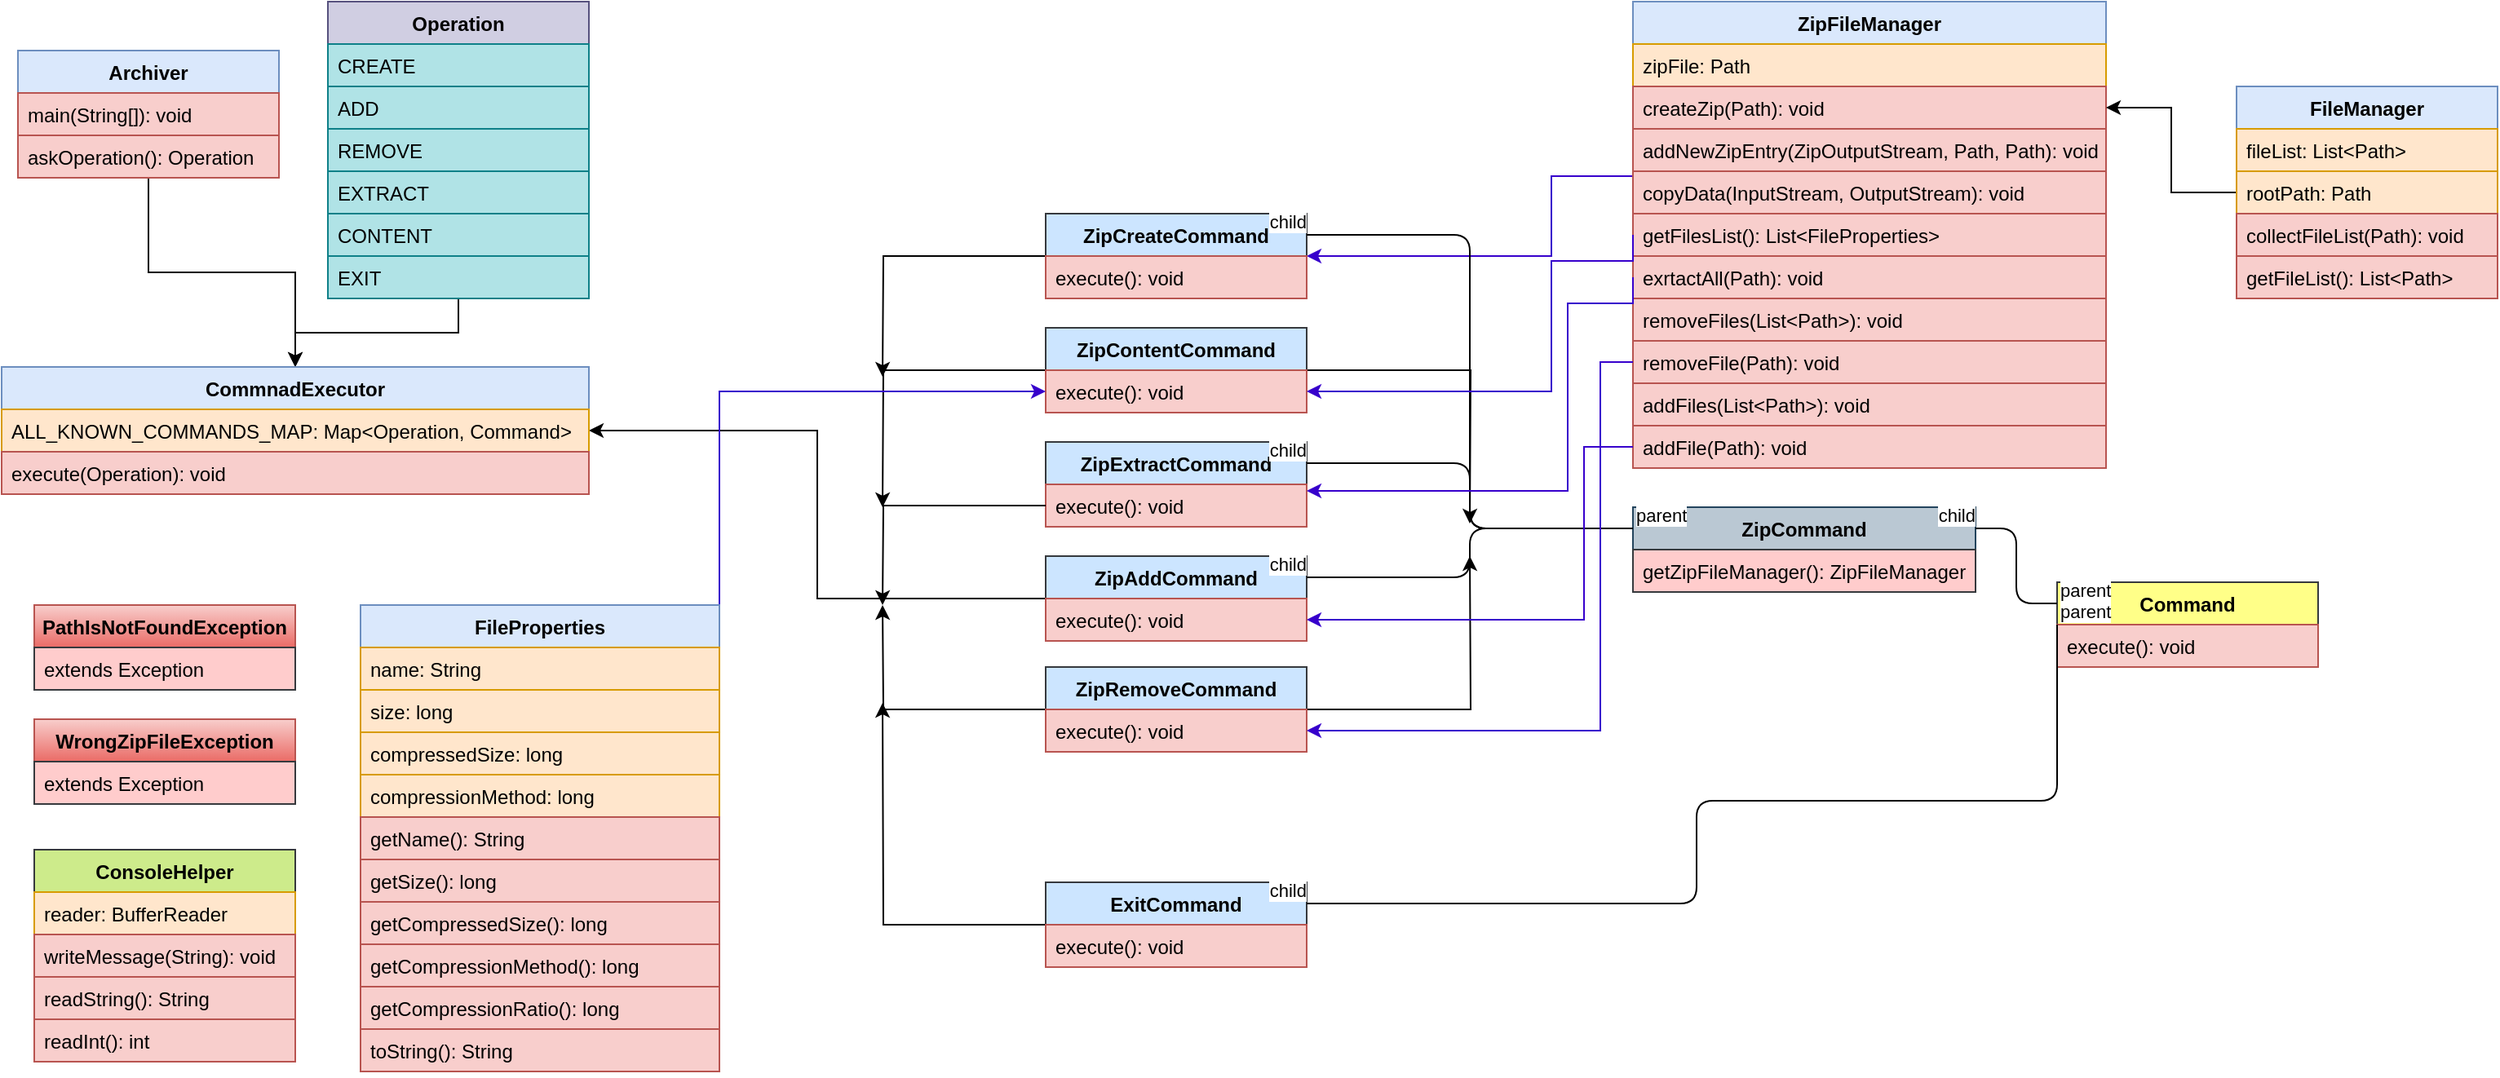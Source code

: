 <mxfile version="14.6.6" type="device"><diagram id="C5RBs43oDa-KdzZeNtuy" name="Page-1"><mxGraphModel dx="2031" dy="1134" grid="1" gridSize="10" guides="1" tooltips="1" connect="1" arrows="1" fold="1" page="1" pageScale="1" pageWidth="827" pageHeight="1169" math="0" shadow="0"><root><mxCell id="WIyWlLk6GJQsqaUBKTNV-0"/><mxCell id="WIyWlLk6GJQsqaUBKTNV-1" parent="WIyWlLk6GJQsqaUBKTNV-0"/><mxCell id="_ojYRnQlfm64fqUQEeXk-2" style="edgeStyle=orthogonalEdgeStyle;rounded=0;orthogonalLoop=1;jettySize=auto;html=1;entryX=1;entryY=0.5;entryDx=0;entryDy=0;fillColor=#6a00ff;strokeColor=#3700CC;" parent="WIyWlLk6GJQsqaUBKTNV-1" source="Ek7S75DHwZ9z0BwghLtJ-0" target="os81pqaMJeKJ5dOEZ9HP-31" edge="1"><mxGeometry relative="1" as="geometry"><Array as="points"><mxPoint x="1120" y="117"/><mxPoint x="1120" y="166"/></Array></mxGeometry></mxCell><mxCell id="Ek7S75DHwZ9z0BwghLtJ-0" value="ZipFileManager" style="swimlane;fontStyle=1;align=center;verticalAlign=top;childLayout=stackLayout;horizontal=1;startSize=26;horizontalStack=0;resizeParent=1;resizeParentMax=0;resizeLast=0;collapsible=1;marginBottom=0;fillColor=#dae8fc;strokeColor=#6c8ebf;" parent="WIyWlLk6GJQsqaUBKTNV-1" vertex="1"><mxGeometry x="1170" y="10" width="290" height="286" as="geometry"/></mxCell><mxCell id="Ek7S75DHwZ9z0BwghLtJ-1" value="zipFile: Path" style="text;strokeColor=#d79b00;fillColor=#ffe6cc;align=left;verticalAlign=top;spacingLeft=4;spacingRight=4;overflow=hidden;rotatable=0;points=[[0,0.5],[1,0.5]];portConstraint=eastwest;" parent="Ek7S75DHwZ9z0BwghLtJ-0" vertex="1"><mxGeometry y="26" width="290" height="26" as="geometry"/></mxCell><mxCell id="Ek7S75DHwZ9z0BwghLtJ-3" value="createZip(Path): void" style="text;strokeColor=#b85450;fillColor=#f8cecc;align=left;verticalAlign=top;spacingLeft=4;spacingRight=4;overflow=hidden;rotatable=0;points=[[0,0.5],[1,0.5]];portConstraint=eastwest;" parent="Ek7S75DHwZ9z0BwghLtJ-0" vertex="1"><mxGeometry y="52" width="290" height="26" as="geometry"/></mxCell><mxCell id="jECxkI3KdHLJLR0fX_Zi-8" value="addNewZipEntry(ZipOutputStream, Path, Path): void" style="text;strokeColor=#b85450;fillColor=#f8cecc;align=left;verticalAlign=top;spacingLeft=4;spacingRight=4;overflow=hidden;rotatable=0;points=[[0,0.5],[1,0.5]];portConstraint=eastwest;" parent="Ek7S75DHwZ9z0BwghLtJ-0" vertex="1"><mxGeometry y="78" width="290" height="26" as="geometry"/></mxCell><mxCell id="jECxkI3KdHLJLR0fX_Zi-7" value="copyData(InputStream, OutputStream): void" style="text;strokeColor=#b85450;fillColor=#f8cecc;align=left;verticalAlign=top;spacingLeft=4;spacingRight=4;overflow=hidden;rotatable=0;points=[[0,0.5],[1,0.5]];portConstraint=eastwest;" parent="Ek7S75DHwZ9z0BwghLtJ-0" vertex="1"><mxGeometry y="104" width="290" height="26" as="geometry"/></mxCell><mxCell id="Yx7g6qUhSC46kqO3W2hq-0" value="getFilesList(): List&lt;FileProperties&gt;" style="text;strokeColor=#b85450;fillColor=#f8cecc;align=left;verticalAlign=top;spacingLeft=4;spacingRight=4;overflow=hidden;rotatable=0;points=[[0,0.5],[1,0.5]];portConstraint=eastwest;" parent="Ek7S75DHwZ9z0BwghLtJ-0" vertex="1"><mxGeometry y="130" width="290" height="26" as="geometry"/></mxCell><mxCell id="IjIFTnFgUBoAwbUx7-rT-0" value="exrtactAll(Path): void" style="text;strokeColor=#b85450;fillColor=#f8cecc;align=left;verticalAlign=top;spacingLeft=4;spacingRight=4;overflow=hidden;rotatable=0;points=[[0,0.5],[1,0.5]];portConstraint=eastwest;" parent="Ek7S75DHwZ9z0BwghLtJ-0" vertex="1"><mxGeometry y="156" width="290" height="26" as="geometry"/></mxCell><mxCell id="C0eVDvIqP2D3tPa4tQLS-0" value="removeFiles(List&lt;Path&gt;): void" style="text;strokeColor=#b85450;fillColor=#f8cecc;align=left;verticalAlign=top;spacingLeft=4;spacingRight=4;overflow=hidden;rotatable=0;points=[[0,0.5],[1,0.5]];portConstraint=eastwest;" parent="Ek7S75DHwZ9z0BwghLtJ-0" vertex="1"><mxGeometry y="182" width="290" height="26" as="geometry"/></mxCell><mxCell id="C0eVDvIqP2D3tPa4tQLS-1" value="removeFile(Path): void" style="text;strokeColor=#b85450;fillColor=#f8cecc;align=left;verticalAlign=top;spacingLeft=4;spacingRight=4;overflow=hidden;rotatable=0;points=[[0,0.5],[1,0.5]];portConstraint=eastwest;" parent="Ek7S75DHwZ9z0BwghLtJ-0" vertex="1"><mxGeometry y="208" width="290" height="26" as="geometry"/></mxCell><mxCell id="h-ftuYNFN_qc9qZ-Fo99-3" value="addFiles(List&lt;Path&gt;): void" style="text;strokeColor=#b85450;fillColor=#f8cecc;align=left;verticalAlign=top;spacingLeft=4;spacingRight=4;overflow=hidden;rotatable=0;points=[[0,0.5],[1,0.5]];portConstraint=eastwest;" vertex="1" parent="Ek7S75DHwZ9z0BwghLtJ-0"><mxGeometry y="234" width="290" height="26" as="geometry"/></mxCell><mxCell id="h-ftuYNFN_qc9qZ-Fo99-4" value="addFile(Path): void" style="text;strokeColor=#b85450;fillColor=#f8cecc;align=left;verticalAlign=top;spacingLeft=4;spacingRight=4;overflow=hidden;rotatable=0;points=[[0,0.5],[1,0.5]];portConstraint=eastwest;" vertex="1" parent="Ek7S75DHwZ9z0BwghLtJ-0"><mxGeometry y="260" width="290" height="26" as="geometry"/></mxCell><mxCell id="C0eVDvIqP2D3tPa4tQLS-3" style="edgeStyle=orthogonalEdgeStyle;rounded=0;orthogonalLoop=1;jettySize=auto;html=1;" parent="WIyWlLk6GJQsqaUBKTNV-1" source="Ek7S75DHwZ9z0BwghLtJ-4" target="os81pqaMJeKJ5dOEZ9HP-57" edge="1"><mxGeometry relative="1" as="geometry"/></mxCell><mxCell id="Ek7S75DHwZ9z0BwghLtJ-4" value="Archiver" style="swimlane;fontStyle=1;align=center;verticalAlign=top;childLayout=stackLayout;horizontal=1;startSize=26;horizontalStack=0;resizeParent=1;resizeParentMax=0;resizeLast=0;collapsible=1;marginBottom=0;fillColor=#dae8fc;strokeColor=#6c8ebf;" parent="WIyWlLk6GJQsqaUBKTNV-1" vertex="1"><mxGeometry x="180" y="40" width="160" height="78" as="geometry"/></mxCell><mxCell id="Ek7S75DHwZ9z0BwghLtJ-6" value="main(String[]): void" style="text;strokeColor=#b85450;fillColor=#f8cecc;align=left;verticalAlign=top;spacingLeft=4;spacingRight=4;overflow=hidden;rotatable=0;points=[[0,0.5],[1,0.5]];portConstraint=eastwest;" parent="Ek7S75DHwZ9z0BwghLtJ-4" vertex="1"><mxGeometry y="26" width="160" height="26" as="geometry"/></mxCell><mxCell id="jECxkI3KdHLJLR0fX_Zi-0" value="askOperation(): Operation" style="text;strokeColor=#b85450;fillColor=#f8cecc;align=left;verticalAlign=top;spacingLeft=4;spacingRight=4;overflow=hidden;rotatable=0;points=[[0,0.5],[1,0.5]];portConstraint=eastwest;" parent="Ek7S75DHwZ9z0BwghLtJ-4" vertex="1"><mxGeometry y="52" width="160" height="26" as="geometry"/></mxCell><mxCell id="os81pqaMJeKJ5dOEZ9HP-0" value="ConsoleHelper" style="swimlane;fontStyle=1;align=center;verticalAlign=top;childLayout=stackLayout;horizontal=1;startSize=26;horizontalStack=0;resizeParent=1;resizeParentMax=0;resizeLast=0;collapsible=1;marginBottom=0;fillColor=#cdeb8b;strokeColor=#36393d;" parent="WIyWlLk6GJQsqaUBKTNV-1" vertex="1"><mxGeometry x="190" y="530" width="160" height="130" as="geometry"/></mxCell><mxCell id="os81pqaMJeKJ5dOEZ9HP-1" value="reader: BufferReader" style="text;strokeColor=#d79b00;fillColor=#ffe6cc;align=left;verticalAlign=top;spacingLeft=4;spacingRight=4;overflow=hidden;rotatable=0;points=[[0,0.5],[1,0.5]];portConstraint=eastwest;" parent="os81pqaMJeKJ5dOEZ9HP-0" vertex="1"><mxGeometry y="26" width="160" height="26" as="geometry"/></mxCell><mxCell id="os81pqaMJeKJ5dOEZ9HP-2" value="writeMessage(String): void" style="text;strokeColor=#b85450;fillColor=#f8cecc;align=left;verticalAlign=top;spacingLeft=4;spacingRight=4;overflow=hidden;rotatable=0;points=[[0,0.5],[1,0.5]];portConstraint=eastwest;" parent="os81pqaMJeKJ5dOEZ9HP-0" vertex="1"><mxGeometry y="52" width="160" height="26" as="geometry"/></mxCell><mxCell id="os81pqaMJeKJ5dOEZ9HP-3" value="readString(): String" style="text;strokeColor=#b85450;fillColor=#f8cecc;align=left;verticalAlign=top;spacingLeft=4;spacingRight=4;overflow=hidden;rotatable=0;points=[[0,0.5],[1,0.5]];portConstraint=eastwest;" parent="os81pqaMJeKJ5dOEZ9HP-0" vertex="1"><mxGeometry y="78" width="160" height="26" as="geometry"/></mxCell><mxCell id="os81pqaMJeKJ5dOEZ9HP-4" value="readInt(): int" style="text;strokeColor=#b85450;fillColor=#f8cecc;align=left;verticalAlign=top;spacingLeft=4;spacingRight=4;overflow=hidden;rotatable=0;points=[[0,0.5],[1,0.5]];portConstraint=eastwest;" parent="os81pqaMJeKJ5dOEZ9HP-0" vertex="1"><mxGeometry y="104" width="160" height="26" as="geometry"/></mxCell><mxCell id="os81pqaMJeKJ5dOEZ9HP-79" style="edgeStyle=orthogonalEdgeStyle;rounded=0;orthogonalLoop=1;jettySize=auto;html=1;entryX=0.5;entryY=0;entryDx=0;entryDy=0;" parent="WIyWlLk6GJQsqaUBKTNV-1" source="os81pqaMJeKJ5dOEZ9HP-5" target="os81pqaMJeKJ5dOEZ9HP-57" edge="1"><mxGeometry relative="1" as="geometry"/></mxCell><mxCell id="os81pqaMJeKJ5dOEZ9HP-5" value="Operation" style="swimlane;fontStyle=1;align=center;verticalAlign=top;childLayout=stackLayout;horizontal=1;startSize=26;horizontalStack=0;resizeParent=1;resizeParentMax=0;resizeLast=0;collapsible=1;marginBottom=0;fillColor=#d0cee2;strokeColor=#56517e;" parent="WIyWlLk6GJQsqaUBKTNV-1" vertex="1"><mxGeometry x="370" y="10" width="160" height="182" as="geometry"/></mxCell><mxCell id="os81pqaMJeKJ5dOEZ9HP-6" value="CREATE" style="text;strokeColor=#0e8088;fillColor=#b0e3e6;align=left;verticalAlign=top;spacingLeft=4;spacingRight=4;overflow=hidden;rotatable=0;points=[[0,0.5],[1,0.5]];portConstraint=eastwest;" parent="os81pqaMJeKJ5dOEZ9HP-5" vertex="1"><mxGeometry y="26" width="160" height="26" as="geometry"/></mxCell><mxCell id="os81pqaMJeKJ5dOEZ9HP-7" value="ADD" style="text;strokeColor=#0e8088;fillColor=#b0e3e6;align=left;verticalAlign=top;spacingLeft=4;spacingRight=4;overflow=hidden;rotatable=0;points=[[0,0.5],[1,0.5]];portConstraint=eastwest;" parent="os81pqaMJeKJ5dOEZ9HP-5" vertex="1"><mxGeometry y="52" width="160" height="26" as="geometry"/></mxCell><mxCell id="os81pqaMJeKJ5dOEZ9HP-8" value="REMOVE" style="text;strokeColor=#0e8088;fillColor=#b0e3e6;align=left;verticalAlign=top;spacingLeft=4;spacingRight=4;overflow=hidden;rotatable=0;points=[[0,0.5],[1,0.5]];portConstraint=eastwest;" parent="os81pqaMJeKJ5dOEZ9HP-5" vertex="1"><mxGeometry y="78" width="160" height="26" as="geometry"/></mxCell><mxCell id="os81pqaMJeKJ5dOEZ9HP-9" value="EXTRACT" style="text;strokeColor=#0e8088;fillColor=#b0e3e6;align=left;verticalAlign=top;spacingLeft=4;spacingRight=4;overflow=hidden;rotatable=0;points=[[0,0.5],[1,0.5]];portConstraint=eastwest;" parent="os81pqaMJeKJ5dOEZ9HP-5" vertex="1"><mxGeometry y="104" width="160" height="26" as="geometry"/></mxCell><mxCell id="os81pqaMJeKJ5dOEZ9HP-10" value="CONTENT" style="text;strokeColor=#0e8088;fillColor=#b0e3e6;align=left;verticalAlign=top;spacingLeft=4;spacingRight=4;overflow=hidden;rotatable=0;points=[[0,0.5],[1,0.5]];portConstraint=eastwest;" parent="os81pqaMJeKJ5dOEZ9HP-5" vertex="1"><mxGeometry y="130" width="160" height="26" as="geometry"/></mxCell><mxCell id="os81pqaMJeKJ5dOEZ9HP-11" value="EXIT" style="text;strokeColor=#0e8088;fillColor=#b0e3e6;align=left;verticalAlign=top;spacingLeft=4;spacingRight=4;overflow=hidden;rotatable=0;points=[[0,0.5],[1,0.5]];portConstraint=eastwest;" parent="os81pqaMJeKJ5dOEZ9HP-5" vertex="1"><mxGeometry y="156" width="160" height="26" as="geometry"/></mxCell><mxCell id="os81pqaMJeKJ5dOEZ9HP-12" value="Command" style="swimlane;fontStyle=1;align=center;verticalAlign=top;childLayout=stackLayout;horizontal=1;startSize=26;horizontalStack=0;resizeParent=1;resizeParentMax=0;resizeLast=0;collapsible=1;marginBottom=0;fillColor=#ffff88;strokeColor=#36393d;" parent="WIyWlLk6GJQsqaUBKTNV-1" vertex="1"><mxGeometry x="1430" y="366" width="160" height="52" as="geometry"/></mxCell><mxCell id="os81pqaMJeKJ5dOEZ9HP-13" value="execute(): void" style="text;strokeColor=#b85450;fillColor=#f8cecc;align=left;verticalAlign=top;spacingLeft=4;spacingRight=4;overflow=hidden;rotatable=0;points=[[0,0.5],[1,0.5]];portConstraint=eastwest;" parent="os81pqaMJeKJ5dOEZ9HP-12" vertex="1"><mxGeometry y="26" width="160" height="26" as="geometry"/></mxCell><mxCell id="os81pqaMJeKJ5dOEZ9HP-72" style="edgeStyle=orthogonalEdgeStyle;rounded=0;orthogonalLoop=1;jettySize=auto;html=1;" parent="WIyWlLk6GJQsqaUBKTNV-1" source="os81pqaMJeKJ5dOEZ9HP-14" edge="1"><mxGeometry relative="1" as="geometry"><mxPoint x="710" y="440" as="targetPoint"/></mxGeometry></mxCell><mxCell id="os81pqaMJeKJ5dOEZ9HP-14" value="ExitCommand" style="swimlane;fontStyle=1;align=center;verticalAlign=top;childLayout=stackLayout;horizontal=1;startSize=26;horizontalStack=0;resizeParent=1;resizeParentMax=0;resizeLast=0;collapsible=1;marginBottom=0;fillColor=#cce5ff;strokeColor=#36393d;" parent="WIyWlLk6GJQsqaUBKTNV-1" vertex="1"><mxGeometry x="810" y="550" width="160" height="52" as="geometry"/></mxCell><mxCell id="os81pqaMJeKJ5dOEZ9HP-15" value="execute(): void" style="text;strokeColor=#b85450;fillColor=#f8cecc;align=left;verticalAlign=top;spacingLeft=4;spacingRight=4;overflow=hidden;rotatable=0;points=[[0,0.5],[1,0.5]];portConstraint=eastwest;" parent="os81pqaMJeKJ5dOEZ9HP-14" vertex="1"><mxGeometry y="26" width="160" height="26" as="geometry"/></mxCell><mxCell id="os81pqaMJeKJ5dOEZ9HP-19" value="ZipCommand" style="swimlane;fontStyle=1;align=center;verticalAlign=top;childLayout=stackLayout;horizontal=1;startSize=26;horizontalStack=0;resizeParent=1;resizeParentMax=0;resizeLast=0;collapsible=1;marginBottom=0;fillColor=#bac8d3;strokeColor=#23445d;" parent="WIyWlLk6GJQsqaUBKTNV-1" vertex="1"><mxGeometry x="1170" y="320" width="210" height="52" as="geometry"/></mxCell><mxCell id="os81pqaMJeKJ5dOEZ9HP-20" value="getZipFileManager(): ZipFileManager" style="text;strokeColor=#36393d;fillColor=#ffcccc;align=left;verticalAlign=top;spacingLeft=4;spacingRight=4;overflow=hidden;rotatable=0;points=[[0,0.5],[1,0.5]];portConstraint=eastwest;" parent="os81pqaMJeKJ5dOEZ9HP-19" vertex="1"><mxGeometry y="26" width="210" height="26" as="geometry"/></mxCell><mxCell id="os81pqaMJeKJ5dOEZ9HP-23" value="" style="endArrow=none;html=1;edgeStyle=orthogonalEdgeStyle;entryX=1;entryY=0.25;entryDx=0;entryDy=0;exitX=0;exitY=0.25;exitDx=0;exitDy=0;" parent="WIyWlLk6GJQsqaUBKTNV-1" source="os81pqaMJeKJ5dOEZ9HP-12" target="os81pqaMJeKJ5dOEZ9HP-19" edge="1"><mxGeometry relative="1" as="geometry"><mxPoint x="1210.0" y="430.0" as="sourcePoint"/><mxPoint x="1040.0" y="261" as="targetPoint"/></mxGeometry></mxCell><mxCell id="os81pqaMJeKJ5dOEZ9HP-24" value="parent" style="edgeLabel;resizable=0;html=1;align=left;verticalAlign=bottom;" parent="os81pqaMJeKJ5dOEZ9HP-23" connectable="0" vertex="1"><mxGeometry x="-1" relative="1" as="geometry"/></mxCell><mxCell id="os81pqaMJeKJ5dOEZ9HP-25" value="child" style="edgeLabel;resizable=0;html=1;align=right;verticalAlign=bottom;" parent="os81pqaMJeKJ5dOEZ9HP-23" connectable="0" vertex="1"><mxGeometry x="1" relative="1" as="geometry"/></mxCell><mxCell id="os81pqaMJeKJ5dOEZ9HP-28" value="" style="endArrow=none;html=1;edgeStyle=orthogonalEdgeStyle;entryX=1;entryY=0.25;entryDx=0;entryDy=0;exitX=0;exitY=0.5;exitDx=0;exitDy=0;" parent="WIyWlLk6GJQsqaUBKTNV-1" source="os81pqaMJeKJ5dOEZ9HP-12" target="os81pqaMJeKJ5dOEZ9HP-14" edge="1"><mxGeometry relative="1" as="geometry"><mxPoint x="1309.06" y="658" as="sourcePoint"/><mxPoint x="1200.06" y="620.0" as="targetPoint"/><Array as="points"><mxPoint x="1430" y="500"/><mxPoint x="1209" y="500"/><mxPoint x="1209" y="563"/></Array></mxGeometry></mxCell><mxCell id="os81pqaMJeKJ5dOEZ9HP-29" value="parent" style="edgeLabel;resizable=0;html=1;align=left;verticalAlign=bottom;" parent="os81pqaMJeKJ5dOEZ9HP-28" connectable="0" vertex="1"><mxGeometry x="-1" relative="1" as="geometry"/></mxCell><mxCell id="os81pqaMJeKJ5dOEZ9HP-30" value="child" style="edgeLabel;resizable=0;html=1;align=right;verticalAlign=bottom;" parent="os81pqaMJeKJ5dOEZ9HP-28" connectable="0" vertex="1"><mxGeometry x="1" relative="1" as="geometry"/></mxCell><mxCell id="os81pqaMJeKJ5dOEZ9HP-70" style="edgeStyle=orthogonalEdgeStyle;rounded=0;orthogonalLoop=1;jettySize=auto;html=1;" parent="WIyWlLk6GJQsqaUBKTNV-1" source="os81pqaMJeKJ5dOEZ9HP-31" edge="1"><mxGeometry relative="1" as="geometry"><mxPoint x="710" y="240" as="targetPoint"/></mxGeometry></mxCell><mxCell id="os81pqaMJeKJ5dOEZ9HP-31" value="ZipCreateCommand" style="swimlane;fontStyle=1;align=center;verticalAlign=top;childLayout=stackLayout;horizontal=1;startSize=26;horizontalStack=0;resizeParent=1;resizeParentMax=0;resizeLast=0;collapsible=1;marginBottom=0;fillColor=#cce5ff;strokeColor=#36393d;" parent="WIyWlLk6GJQsqaUBKTNV-1" vertex="1"><mxGeometry x="810" y="140" width="160" height="52" as="geometry"/></mxCell><mxCell id="os81pqaMJeKJ5dOEZ9HP-32" value="execute(): void" style="text;strokeColor=#b85450;fillColor=#f8cecc;align=left;verticalAlign=top;spacingLeft=4;spacingRight=4;overflow=hidden;rotatable=0;points=[[0,0.5],[1,0.5]];portConstraint=eastwest;" parent="os81pqaMJeKJ5dOEZ9HP-31" vertex="1"><mxGeometry y="26" width="160" height="26" as="geometry"/></mxCell><mxCell id="os81pqaMJeKJ5dOEZ9HP-69" style="edgeStyle=orthogonalEdgeStyle;rounded=0;orthogonalLoop=1;jettySize=auto;html=1;" parent="WIyWlLk6GJQsqaUBKTNV-1" source="os81pqaMJeKJ5dOEZ9HP-34" edge="1"><mxGeometry relative="1" as="geometry"><mxPoint x="710" y="320" as="targetPoint"/></mxGeometry></mxCell><mxCell id="C0eVDvIqP2D3tPa4tQLS-6" style="edgeStyle=orthogonalEdgeStyle;rounded=0;orthogonalLoop=1;jettySize=auto;html=1;" parent="WIyWlLk6GJQsqaUBKTNV-1" source="os81pqaMJeKJ5dOEZ9HP-34" edge="1"><mxGeometry relative="1" as="geometry"><mxPoint x="1070" y="330" as="targetPoint"/></mxGeometry></mxCell><mxCell id="os81pqaMJeKJ5dOEZ9HP-34" value="ZipContentCommand" style="swimlane;fontStyle=1;align=center;verticalAlign=top;childLayout=stackLayout;horizontal=1;startSize=26;horizontalStack=0;resizeParent=1;resizeParentMax=0;resizeLast=0;collapsible=1;marginBottom=0;fillColor=#cce5ff;strokeColor=#36393d;" parent="WIyWlLk6GJQsqaUBKTNV-1" vertex="1"><mxGeometry x="810" y="210" width="160" height="52" as="geometry"/></mxCell><mxCell id="os81pqaMJeKJ5dOEZ9HP-35" value="execute(): void" style="text;strokeColor=#b85450;fillColor=#f8cecc;align=left;verticalAlign=top;spacingLeft=4;spacingRight=4;overflow=hidden;rotatable=0;points=[[0,0.5],[1,0.5]];portConstraint=eastwest;" parent="os81pqaMJeKJ5dOEZ9HP-34" vertex="1"><mxGeometry y="26" width="160" height="26" as="geometry"/></mxCell><mxCell id="os81pqaMJeKJ5dOEZ9HP-36" value="ZipExtractCommand" style="swimlane;fontStyle=1;align=center;verticalAlign=top;childLayout=stackLayout;horizontal=1;startSize=26;horizontalStack=0;resizeParent=1;resizeParentMax=0;resizeLast=0;collapsible=1;marginBottom=0;fillColor=#cce5ff;strokeColor=#36393d;" parent="WIyWlLk6GJQsqaUBKTNV-1" vertex="1"><mxGeometry x="810" y="280" width="160" height="52" as="geometry"/></mxCell><mxCell id="os81pqaMJeKJ5dOEZ9HP-37" value="execute(): void" style="text;strokeColor=#b85450;fillColor=#f8cecc;align=left;verticalAlign=top;spacingLeft=4;spacingRight=4;overflow=hidden;rotatable=0;points=[[0,0.5],[1,0.5]];portConstraint=eastwest;" parent="os81pqaMJeKJ5dOEZ9HP-36" vertex="1"><mxGeometry y="26" width="160" height="26" as="geometry"/></mxCell><mxCell id="os81pqaMJeKJ5dOEZ9HP-67" style="edgeStyle=orthogonalEdgeStyle;rounded=0;orthogonalLoop=1;jettySize=auto;html=1;entryX=1;entryY=0.5;entryDx=0;entryDy=0;" parent="WIyWlLk6GJQsqaUBKTNV-1" source="os81pqaMJeKJ5dOEZ9HP-38" target="os81pqaMJeKJ5dOEZ9HP-57" edge="1"><mxGeometry relative="1" as="geometry"/></mxCell><mxCell id="os81pqaMJeKJ5dOEZ9HP-38" value="ZipAddCommand" style="swimlane;fontStyle=1;align=center;verticalAlign=top;childLayout=stackLayout;horizontal=1;startSize=26;horizontalStack=0;resizeParent=1;resizeParentMax=0;resizeLast=0;collapsible=1;marginBottom=0;fillColor=#cce5ff;strokeColor=#36393d;" parent="WIyWlLk6GJQsqaUBKTNV-1" vertex="1"><mxGeometry x="810" y="350" width="160" height="52" as="geometry"/></mxCell><mxCell id="os81pqaMJeKJ5dOEZ9HP-39" value="execute(): void" style="text;strokeColor=#b85450;fillColor=#f8cecc;align=left;verticalAlign=top;spacingLeft=4;spacingRight=4;overflow=hidden;rotatable=0;points=[[0,0.5],[1,0.5]];portConstraint=eastwest;" parent="os81pqaMJeKJ5dOEZ9HP-38" vertex="1"><mxGeometry y="26" width="160" height="26" as="geometry"/></mxCell><mxCell id="os81pqaMJeKJ5dOEZ9HP-71" style="edgeStyle=orthogonalEdgeStyle;rounded=0;orthogonalLoop=1;jettySize=auto;html=1;" parent="WIyWlLk6GJQsqaUBKTNV-1" source="os81pqaMJeKJ5dOEZ9HP-40" edge="1"><mxGeometry relative="1" as="geometry"><mxPoint x="710" y="380" as="targetPoint"/></mxGeometry></mxCell><mxCell id="C0eVDvIqP2D3tPa4tQLS-7" style="edgeStyle=orthogonalEdgeStyle;rounded=0;orthogonalLoop=1;jettySize=auto;html=1;" parent="WIyWlLk6GJQsqaUBKTNV-1" source="os81pqaMJeKJ5dOEZ9HP-40" edge="1"><mxGeometry relative="1" as="geometry"><mxPoint x="1070" y="350" as="targetPoint"/></mxGeometry></mxCell><mxCell id="os81pqaMJeKJ5dOEZ9HP-40" value="ZipRemoveCommand" style="swimlane;fontStyle=1;align=center;verticalAlign=top;childLayout=stackLayout;horizontal=1;startSize=26;horizontalStack=0;resizeParent=1;resizeParentMax=0;resizeLast=0;collapsible=1;marginBottom=0;fillColor=#cce5ff;strokeColor=#36393d;" parent="WIyWlLk6GJQsqaUBKTNV-1" vertex="1"><mxGeometry x="810" y="418" width="160" height="52" as="geometry"/></mxCell><mxCell id="os81pqaMJeKJ5dOEZ9HP-41" value="execute(): void" style="text;strokeColor=#b85450;fillColor=#f8cecc;align=left;verticalAlign=top;spacingLeft=4;spacingRight=4;overflow=hidden;rotatable=0;points=[[0,0.5],[1,0.5]];portConstraint=eastwest;" parent="os81pqaMJeKJ5dOEZ9HP-40" vertex="1"><mxGeometry y="26" width="160" height="26" as="geometry"/></mxCell><mxCell id="os81pqaMJeKJ5dOEZ9HP-42" value="" style="endArrow=none;html=1;edgeStyle=orthogonalEdgeStyle;entryX=1;entryY=0.25;entryDx=0;entryDy=0;exitX=0;exitY=0.25;exitDx=0;exitDy=0;" parent="WIyWlLk6GJQsqaUBKTNV-1" source="os81pqaMJeKJ5dOEZ9HP-19" target="os81pqaMJeKJ5dOEZ9HP-31" edge="1"><mxGeometry relative="1" as="geometry"><mxPoint x="1189.0" y="218" as="sourcePoint"/><mxPoint x="1080" y="80.0" as="targetPoint"/></mxGeometry></mxCell><mxCell id="os81pqaMJeKJ5dOEZ9HP-43" value="parent" style="edgeLabel;resizable=0;html=1;align=left;verticalAlign=bottom;" parent="os81pqaMJeKJ5dOEZ9HP-42" connectable="0" vertex="1"><mxGeometry x="-1" relative="1" as="geometry"/></mxCell><mxCell id="os81pqaMJeKJ5dOEZ9HP-44" value="child" style="edgeLabel;resizable=0;html=1;align=right;verticalAlign=bottom;" parent="os81pqaMJeKJ5dOEZ9HP-42" connectable="0" vertex="1"><mxGeometry x="1" relative="1" as="geometry"/></mxCell><mxCell id="os81pqaMJeKJ5dOEZ9HP-48" value="" style="endArrow=none;html=1;edgeStyle=orthogonalEdgeStyle;entryX=1;entryY=0.25;entryDx=0;entryDy=0;exitX=0;exitY=0.25;exitDx=0;exitDy=0;" parent="WIyWlLk6GJQsqaUBKTNV-1" source="os81pqaMJeKJ5dOEZ9HP-19" target="os81pqaMJeKJ5dOEZ9HP-36" edge="1"><mxGeometry relative="1" as="geometry"><mxPoint x="1460.0" y="461" as="sourcePoint"/><mxPoint x="1351" y="323.0" as="targetPoint"/></mxGeometry></mxCell><mxCell id="os81pqaMJeKJ5dOEZ9HP-50" value="child" style="edgeLabel;resizable=0;html=1;align=right;verticalAlign=bottom;" parent="os81pqaMJeKJ5dOEZ9HP-48" connectable="0" vertex="1"><mxGeometry x="1" relative="1" as="geometry"/></mxCell><mxCell id="os81pqaMJeKJ5dOEZ9HP-51" value="" style="endArrow=none;html=1;edgeStyle=orthogonalEdgeStyle;entryX=1;entryY=0.25;entryDx=0;entryDy=0;exitX=0;exitY=0.25;exitDx=0;exitDy=0;" parent="WIyWlLk6GJQsqaUBKTNV-1" source="os81pqaMJeKJ5dOEZ9HP-19" target="os81pqaMJeKJ5dOEZ9HP-38" edge="1"><mxGeometry relative="1" as="geometry"><mxPoint x="1470.0" y="471" as="sourcePoint"/><mxPoint x="1361" y="333.0" as="targetPoint"/></mxGeometry></mxCell><mxCell id="os81pqaMJeKJ5dOEZ9HP-53" value="child" style="edgeLabel;resizable=0;html=1;align=right;verticalAlign=bottom;" parent="os81pqaMJeKJ5dOEZ9HP-51" connectable="0" vertex="1"><mxGeometry x="1" relative="1" as="geometry"/></mxCell><mxCell id="os81pqaMJeKJ5dOEZ9HP-57" value="CommnadExecutor" style="swimlane;fontStyle=1;align=center;verticalAlign=top;childLayout=stackLayout;horizontal=1;startSize=26;horizontalStack=0;resizeParent=1;resizeParentMax=0;resizeLast=0;collapsible=1;marginBottom=0;fillColor=#dae8fc;strokeColor=#6c8ebf;" parent="WIyWlLk6GJQsqaUBKTNV-1" vertex="1"><mxGeometry x="170" y="234" width="360" height="78" as="geometry"/></mxCell><mxCell id="os81pqaMJeKJ5dOEZ9HP-58" value="ALL_KNOWN_COMMANDS_MAP: Map&lt;Operation, Command&gt;" style="text;strokeColor=#d79b00;fillColor=#ffe6cc;align=left;verticalAlign=top;spacingLeft=4;spacingRight=4;overflow=hidden;rotatable=0;points=[[0,0.5],[1,0.5]];portConstraint=eastwest;" parent="os81pqaMJeKJ5dOEZ9HP-57" vertex="1"><mxGeometry y="26" width="360" height="26" as="geometry"/></mxCell><mxCell id="os81pqaMJeKJ5dOEZ9HP-59" value="execute(Operation): void" style="text;strokeColor=#b85450;fillColor=#f8cecc;align=left;verticalAlign=top;spacingLeft=4;spacingRight=4;overflow=hidden;rotatable=0;points=[[0,0.5],[1,0.5]];portConstraint=eastwest;" parent="os81pqaMJeKJ5dOEZ9HP-57" vertex="1"><mxGeometry y="52" width="360" height="26" as="geometry"/></mxCell><mxCell id="os81pqaMJeKJ5dOEZ9HP-68" style="edgeStyle=orthogonalEdgeStyle;rounded=0;orthogonalLoop=1;jettySize=auto;html=1;" parent="WIyWlLk6GJQsqaUBKTNV-1" source="os81pqaMJeKJ5dOEZ9HP-37" edge="1"><mxGeometry relative="1" as="geometry"><mxPoint x="710" y="380" as="targetPoint"/></mxGeometry></mxCell><mxCell id="os81pqaMJeKJ5dOEZ9HP-73" value="PathIsNotFoundException" style="swimlane;fontStyle=1;align=center;verticalAlign=top;childLayout=stackLayout;horizontal=1;startSize=26;horizontalStack=0;resizeParent=1;resizeParentMax=0;resizeLast=0;collapsible=1;marginBottom=0;fillColor=#f8cecc;strokeColor=#b85450;gradientColor=#ea6b66;" parent="WIyWlLk6GJQsqaUBKTNV-1" vertex="1"><mxGeometry x="190" y="380" width="160" height="52" as="geometry"/></mxCell><mxCell id="os81pqaMJeKJ5dOEZ9HP-74" value="extends Exception" style="text;strokeColor=#36393d;fillColor=#ffcccc;align=left;verticalAlign=top;spacingLeft=4;spacingRight=4;overflow=hidden;rotatable=0;points=[[0,0.5],[1,0.5]];portConstraint=eastwest;" parent="os81pqaMJeKJ5dOEZ9HP-73" vertex="1"><mxGeometry y="26" width="160" height="26" as="geometry"/></mxCell><mxCell id="os81pqaMJeKJ5dOEZ9HP-77" value="WrongZipFileException" style="swimlane;fontStyle=1;align=center;verticalAlign=top;childLayout=stackLayout;horizontal=1;startSize=26;horizontalStack=0;resizeParent=1;resizeParentMax=0;resizeLast=0;collapsible=1;marginBottom=0;fillColor=#f8cecc;strokeColor=#b85450;gradientColor=#ea6b66;" parent="WIyWlLk6GJQsqaUBKTNV-1" vertex="1"><mxGeometry x="190" y="450" width="160" height="52" as="geometry"/></mxCell><mxCell id="os81pqaMJeKJ5dOEZ9HP-78" value="extends Exception" style="text;strokeColor=#36393d;fillColor=#ffcccc;align=left;verticalAlign=top;spacingLeft=4;spacingRight=4;overflow=hidden;rotatable=0;points=[[0,0.5],[1,0.5]];portConstraint=eastwest;" parent="os81pqaMJeKJ5dOEZ9HP-77" vertex="1"><mxGeometry y="26" width="160" height="26" as="geometry"/></mxCell><mxCell id="_ojYRnQlfm64fqUQEeXk-1" style="edgeStyle=orthogonalEdgeStyle;rounded=0;orthogonalLoop=1;jettySize=auto;html=1;entryX=1;entryY=0.5;entryDx=0;entryDy=0;" parent="WIyWlLk6GJQsqaUBKTNV-1" source="jECxkI3KdHLJLR0fX_Zi-1" target="Ek7S75DHwZ9z0BwghLtJ-3" edge="1"><mxGeometry relative="1" as="geometry"/></mxCell><mxCell id="jECxkI3KdHLJLR0fX_Zi-1" value="FileManager" style="swimlane;fontStyle=1;align=center;verticalAlign=top;childLayout=stackLayout;horizontal=1;startSize=26;horizontalStack=0;resizeParent=1;resizeParentMax=0;resizeLast=0;collapsible=1;marginBottom=0;fillColor=#dae8fc;strokeColor=#6c8ebf;" parent="WIyWlLk6GJQsqaUBKTNV-1" vertex="1"><mxGeometry x="1540" y="62" width="160" height="130" as="geometry"/></mxCell><mxCell id="jECxkI3KdHLJLR0fX_Zi-4" value="fileList: List&lt;Path&gt;" style="text;strokeColor=#d79b00;fillColor=#ffe6cc;align=left;verticalAlign=top;spacingLeft=4;spacingRight=4;overflow=hidden;rotatable=0;points=[[0,0.5],[1,0.5]];portConstraint=eastwest;" parent="jECxkI3KdHLJLR0fX_Zi-1" vertex="1"><mxGeometry y="26" width="160" height="26" as="geometry"/></mxCell><mxCell id="jECxkI3KdHLJLR0fX_Zi-2" value="rootPath: Path" style="text;strokeColor=#d79b00;fillColor=#ffe6cc;align=left;verticalAlign=top;spacingLeft=4;spacingRight=4;overflow=hidden;rotatable=0;points=[[0,0.5],[1,0.5]];portConstraint=eastwest;" parent="jECxkI3KdHLJLR0fX_Zi-1" vertex="1"><mxGeometry y="52" width="160" height="26" as="geometry"/></mxCell><mxCell id="jECxkI3KdHLJLR0fX_Zi-5" value="collectFileList(Path): void" style="text;strokeColor=#b85450;fillColor=#f8cecc;align=left;verticalAlign=top;spacingLeft=4;spacingRight=4;overflow=hidden;rotatable=0;points=[[0,0.5],[1,0.5]];portConstraint=eastwest;" parent="jECxkI3KdHLJLR0fX_Zi-1" vertex="1"><mxGeometry y="78" width="160" height="26" as="geometry"/></mxCell><mxCell id="jECxkI3KdHLJLR0fX_Zi-3" value="getFileList(): List&lt;Path&gt;" style="text;strokeColor=#b85450;fillColor=#f8cecc;align=left;verticalAlign=top;spacingLeft=4;spacingRight=4;overflow=hidden;rotatable=0;points=[[0,0.5],[1,0.5]];portConstraint=eastwest;" parent="jECxkI3KdHLJLR0fX_Zi-1" vertex="1"><mxGeometry y="104" width="160" height="26" as="geometry"/></mxCell><mxCell id="C0eVDvIqP2D3tPa4tQLS-4" style="edgeStyle=orthogonalEdgeStyle;rounded=0;orthogonalLoop=1;jettySize=auto;html=1;entryX=0;entryY=0.5;entryDx=0;entryDy=0;fillColor=#6a00ff;strokeColor=#3700CC;" parent="WIyWlLk6GJQsqaUBKTNV-1" source="_ojYRnQlfm64fqUQEeXk-3" target="os81pqaMJeKJ5dOEZ9HP-35" edge="1"><mxGeometry relative="1" as="geometry"><Array as="points"><mxPoint x="610" y="249"/></Array></mxGeometry></mxCell><mxCell id="_ojYRnQlfm64fqUQEeXk-3" value="FileProperties" style="swimlane;fontStyle=1;align=center;verticalAlign=top;childLayout=stackLayout;horizontal=1;startSize=26;horizontalStack=0;resizeParent=1;resizeParentMax=0;resizeLast=0;collapsible=1;marginBottom=0;fillColor=#dae8fc;strokeColor=#6c8ebf;" parent="WIyWlLk6GJQsqaUBKTNV-1" vertex="1"><mxGeometry x="390" y="380" width="220" height="286" as="geometry"/></mxCell><mxCell id="_ojYRnQlfm64fqUQEeXk-4" value="name: String" style="text;strokeColor=#d79b00;fillColor=#ffe6cc;align=left;verticalAlign=top;spacingLeft=4;spacingRight=4;overflow=hidden;rotatable=0;points=[[0,0.5],[1,0.5]];portConstraint=eastwest;" parent="_ojYRnQlfm64fqUQEeXk-3" vertex="1"><mxGeometry y="26" width="220" height="26" as="geometry"/></mxCell><mxCell id="_ojYRnQlfm64fqUQEeXk-5" value="size: long" style="text;strokeColor=#d79b00;fillColor=#ffe6cc;align=left;verticalAlign=top;spacingLeft=4;spacingRight=4;overflow=hidden;rotatable=0;points=[[0,0.5],[1,0.5]];portConstraint=eastwest;" parent="_ojYRnQlfm64fqUQEeXk-3" vertex="1"><mxGeometry y="52" width="220" height="26" as="geometry"/></mxCell><mxCell id="_ojYRnQlfm64fqUQEeXk-6" value="compressedSize: long" style="text;strokeColor=#d79b00;fillColor=#ffe6cc;align=left;verticalAlign=top;spacingLeft=4;spacingRight=4;overflow=hidden;rotatable=0;points=[[0,0.5],[1,0.5]];portConstraint=eastwest;" parent="_ojYRnQlfm64fqUQEeXk-3" vertex="1"><mxGeometry y="78" width="220" height="26" as="geometry"/></mxCell><mxCell id="_ojYRnQlfm64fqUQEeXk-7" value="compressionMethod: long" style="text;strokeColor=#d79b00;fillColor=#ffe6cc;align=left;verticalAlign=top;spacingLeft=4;spacingRight=4;overflow=hidden;rotatable=0;points=[[0,0.5],[1,0.5]];portConstraint=eastwest;" parent="_ojYRnQlfm64fqUQEeXk-3" vertex="1"><mxGeometry y="104" width="220" height="26" as="geometry"/></mxCell><mxCell id="_ojYRnQlfm64fqUQEeXk-8" value="getName(): String" style="text;strokeColor=#b85450;fillColor=#f8cecc;align=left;verticalAlign=top;spacingLeft=4;spacingRight=4;overflow=hidden;rotatable=0;points=[[0,0.5],[1,0.5]];portConstraint=eastwest;" parent="_ojYRnQlfm64fqUQEeXk-3" vertex="1"><mxGeometry y="130" width="220" height="26" as="geometry"/></mxCell><mxCell id="_ojYRnQlfm64fqUQEeXk-9" value="getSize(): long" style="text;strokeColor=#b85450;fillColor=#f8cecc;align=left;verticalAlign=top;spacingLeft=4;spacingRight=4;overflow=hidden;rotatable=0;points=[[0,0.5],[1,0.5]];portConstraint=eastwest;" parent="_ojYRnQlfm64fqUQEeXk-3" vertex="1"><mxGeometry y="156" width="220" height="26" as="geometry"/></mxCell><mxCell id="_ojYRnQlfm64fqUQEeXk-10" value="getCompressedSize(): long" style="text;strokeColor=#b85450;fillColor=#f8cecc;align=left;verticalAlign=top;spacingLeft=4;spacingRight=4;overflow=hidden;rotatable=0;points=[[0,0.5],[1,0.5]];portConstraint=eastwest;" parent="_ojYRnQlfm64fqUQEeXk-3" vertex="1"><mxGeometry y="182" width="220" height="26" as="geometry"/></mxCell><mxCell id="_ojYRnQlfm64fqUQEeXk-11" value="getCompressionMethod(): long" style="text;strokeColor=#b85450;fillColor=#f8cecc;align=left;verticalAlign=top;spacingLeft=4;spacingRight=4;overflow=hidden;rotatable=0;points=[[0,0.5],[1,0.5]];portConstraint=eastwest;" parent="_ojYRnQlfm64fqUQEeXk-3" vertex="1"><mxGeometry y="208" width="220" height="26" as="geometry"/></mxCell><mxCell id="_ojYRnQlfm64fqUQEeXk-12" value="getCompressionRatio(): long" style="text;strokeColor=#b85450;fillColor=#f8cecc;align=left;verticalAlign=top;spacingLeft=4;spacingRight=4;overflow=hidden;rotatable=0;points=[[0,0.5],[1,0.5]];portConstraint=eastwest;" parent="_ojYRnQlfm64fqUQEeXk-3" vertex="1"><mxGeometry y="234" width="220" height="26" as="geometry"/></mxCell><mxCell id="_ojYRnQlfm64fqUQEeXk-13" value="toString(): String" style="text;strokeColor=#b85450;fillColor=#f8cecc;align=left;verticalAlign=top;spacingLeft=4;spacingRight=4;overflow=hidden;rotatable=0;points=[[0,0.5],[1,0.5]];portConstraint=eastwest;" parent="_ojYRnQlfm64fqUQEeXk-3" vertex="1"><mxGeometry y="260" width="220" height="26" as="geometry"/></mxCell><mxCell id="Yx7g6qUhSC46kqO3W2hq-1" style="edgeStyle=orthogonalEdgeStyle;rounded=0;orthogonalLoop=1;jettySize=auto;html=1;entryX=1;entryY=0.5;entryDx=0;entryDy=0;fillColor=#6a00ff;strokeColor=#3700CC;exitX=0;exitY=0.5;exitDx=0;exitDy=0;" parent="WIyWlLk6GJQsqaUBKTNV-1" source="Yx7g6qUhSC46kqO3W2hq-0" target="os81pqaMJeKJ5dOEZ9HP-35" edge="1"><mxGeometry relative="1" as="geometry"><Array as="points"><mxPoint x="1170" y="169"/><mxPoint x="1120" y="169"/><mxPoint x="1120" y="249"/></Array></mxGeometry></mxCell><mxCell id="IjIFTnFgUBoAwbUx7-rT-1" style="edgeStyle=orthogonalEdgeStyle;rounded=0;orthogonalLoop=1;jettySize=auto;html=1;entryX=1;entryY=0.154;entryDx=0;entryDy=0;entryPerimeter=0;fillColor=#6a00ff;strokeColor=#3700CC;exitX=0;exitY=0.5;exitDx=0;exitDy=0;" parent="WIyWlLk6GJQsqaUBKTNV-1" source="IjIFTnFgUBoAwbUx7-rT-0" target="os81pqaMJeKJ5dOEZ9HP-37" edge="1"><mxGeometry relative="1" as="geometry"><Array as="points"><mxPoint x="1170" y="195"/><mxPoint x="1130" y="195"/><mxPoint x="1130" y="310"/></Array></mxGeometry></mxCell><mxCell id="C0eVDvIqP2D3tPa4tQLS-2" style="edgeStyle=orthogonalEdgeStyle;rounded=0;orthogonalLoop=1;jettySize=auto;html=1;entryX=1;entryY=0.5;entryDx=0;entryDy=0;fillColor=#6a00ff;strokeColor=#3700CC;" parent="WIyWlLk6GJQsqaUBKTNV-1" source="C0eVDvIqP2D3tPa4tQLS-1" target="os81pqaMJeKJ5dOEZ9HP-41" edge="1"><mxGeometry relative="1" as="geometry"><Array as="points"><mxPoint x="1150" y="231"/><mxPoint x="1150" y="457"/></Array></mxGeometry></mxCell><mxCell id="h-ftuYNFN_qc9qZ-Fo99-5" style="edgeStyle=orthogonalEdgeStyle;rounded=0;orthogonalLoop=1;jettySize=auto;html=1;entryX=1;entryY=0.5;entryDx=0;entryDy=0;fillColor=#6a00ff;strokeColor=#3700CC;" edge="1" parent="WIyWlLk6GJQsqaUBKTNV-1" source="h-ftuYNFN_qc9qZ-Fo99-4" target="os81pqaMJeKJ5dOEZ9HP-39"><mxGeometry relative="1" as="geometry"><Array as="points"><mxPoint x="1140" y="283"/><mxPoint x="1140" y="389"/></Array></mxGeometry></mxCell></root></mxGraphModel></diagram></mxfile>